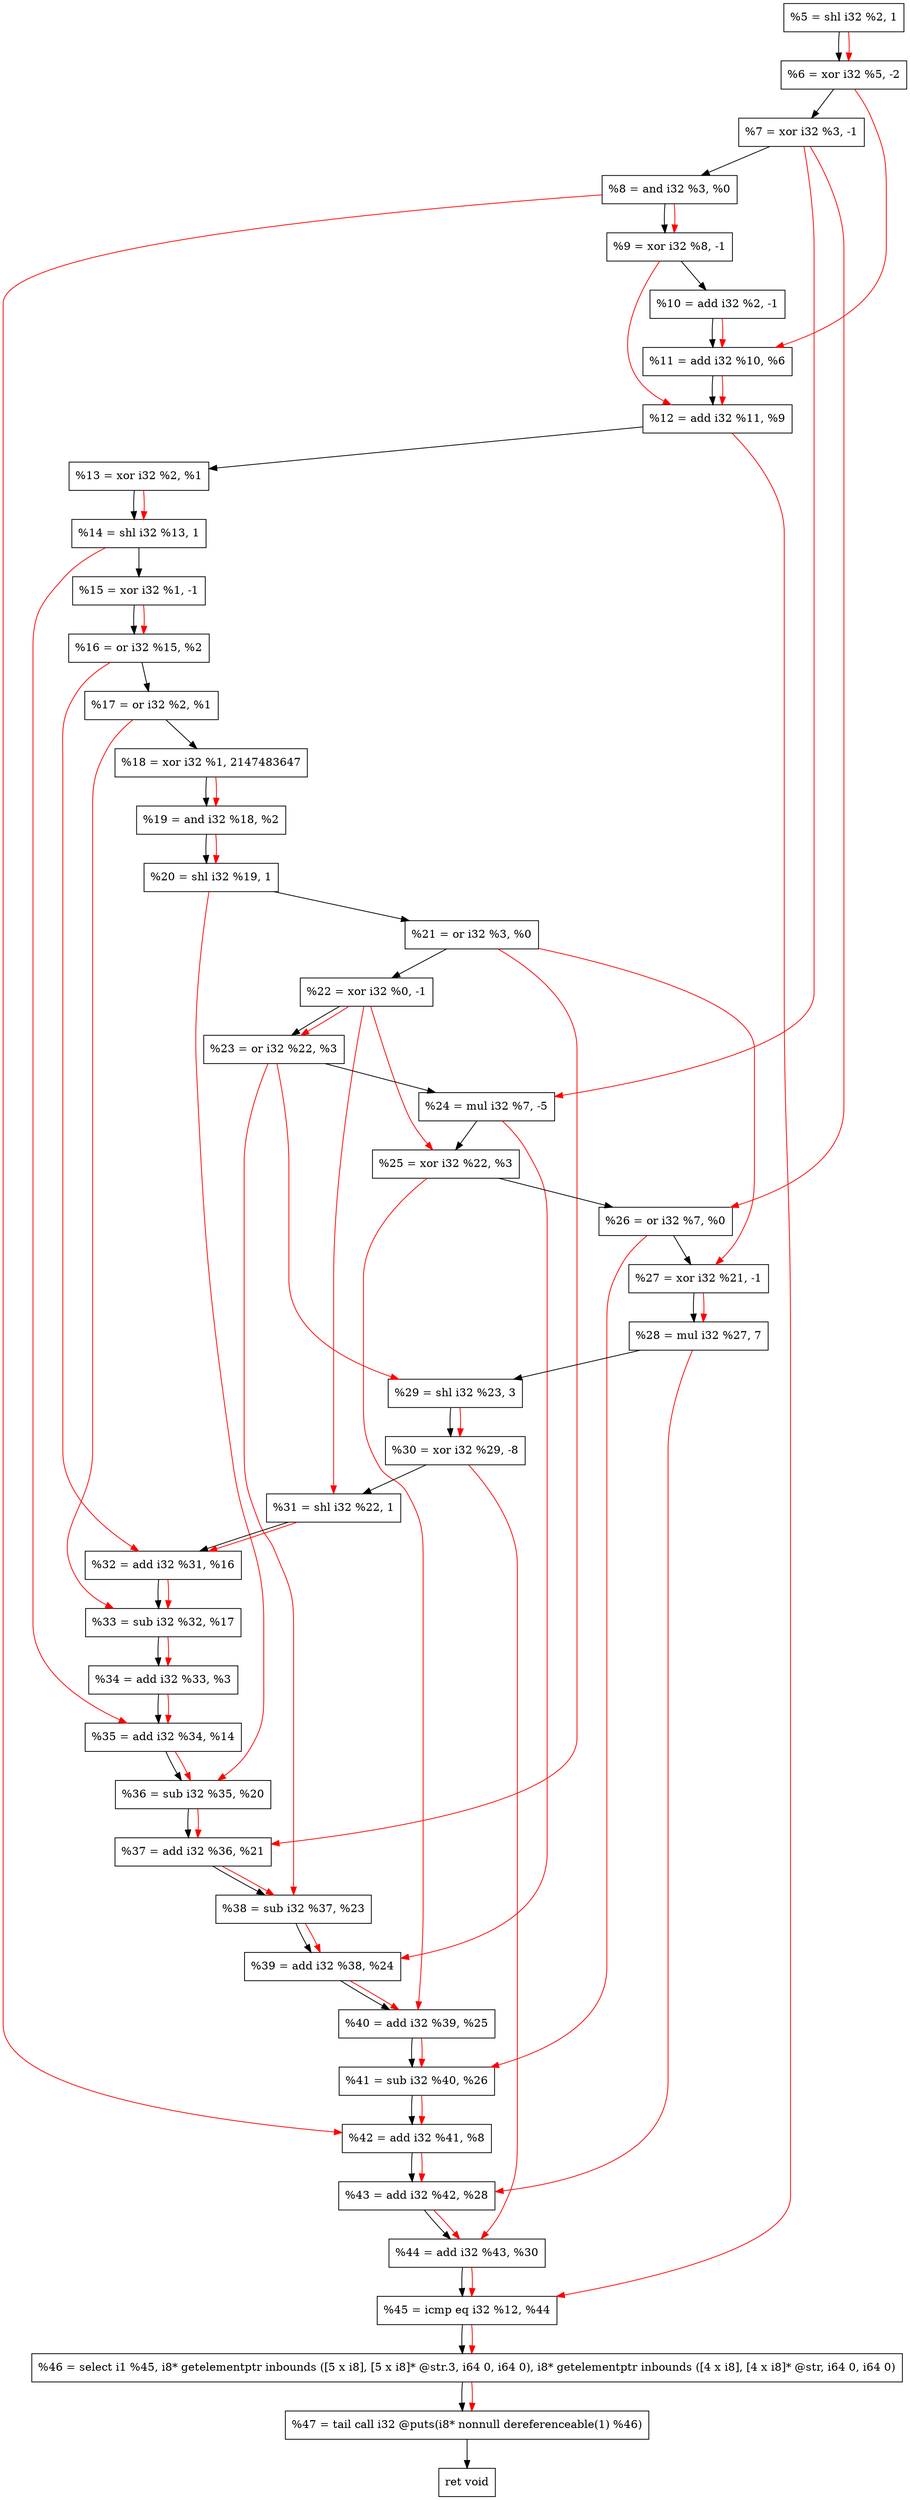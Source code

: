 digraph "DFG for'crackme' function" {
	Node0x1f3c140[shape=record, label="  %5 = shl i32 %2, 1"];
	Node0x1f3c1e0[shape=record, label="  %6 = xor i32 %5, -2"];
	Node0x1f3c280[shape=record, label="  %7 = xor i32 %3, -1"];
	Node0x1f3c2f0[shape=record, label="  %8 = and i32 %3, %0"];
	Node0x1f3c360[shape=record, label="  %9 = xor i32 %8, -1"];
	Node0x1f3c3d0[shape=record, label="  %10 = add i32 %2, -1"];
	Node0x1f3c440[shape=record, label="  %11 = add i32 %10, %6"];
	Node0x1f3c4b0[shape=record, label="  %12 = add i32 %11, %9"];
	Node0x1f3c520[shape=record, label="  %13 = xor i32 %2, %1"];
	Node0x1f3c590[shape=record, label="  %14 = shl i32 %13, 1"];
	Node0x1f3c600[shape=record, label="  %15 = xor i32 %1, -1"];
	Node0x1f3c670[shape=record, label="  %16 = or i32 %15, %2"];
	Node0x1f3c6e0[shape=record, label="  %17 = or i32 %2, %1"];
	Node0x1f3c780[shape=record, label="  %18 = xor i32 %1, 2147483647"];
	Node0x1f3c7f0[shape=record, label="  %19 = and i32 %18, %2"];
	Node0x1f3c860[shape=record, label="  %20 = shl i32 %19, 1"];
	Node0x1f3c8d0[shape=record, label="  %21 = or i32 %3, %0"];
	Node0x1f3c940[shape=record, label="  %22 = xor i32 %0, -1"];
	Node0x1f3c9b0[shape=record, label="  %23 = or i32 %22, %3"];
	Node0x1f3ca50[shape=record, label="  %24 = mul i32 %7, -5"];
	Node0x1f3cac0[shape=record, label="  %25 = xor i32 %22, %3"];
	Node0x1f3cb30[shape=record, label="  %26 = or i32 %7, %0"];
	Node0x1f3cba0[shape=record, label="  %27 = xor i32 %21, -1"];
	Node0x1f3cc40[shape=record, label="  %28 = mul i32 %27, 7"];
	Node0x1f3cce0[shape=record, label="  %29 = shl i32 %23, 3"];
	Node0x1f3cd80[shape=record, label="  %30 = xor i32 %29, -8"];
	Node0x1f3cdf0[shape=record, label="  %31 = shl i32 %22, 1"];
	Node0x1f3ce60[shape=record, label="  %32 = add i32 %31, %16"];
	Node0x1f3d0e0[shape=record, label="  %33 = sub i32 %32, %17"];
	Node0x1f3d150[shape=record, label="  %34 = add i32 %33, %3"];
	Node0x1f3d1c0[shape=record, label="  %35 = add i32 %34, %14"];
	Node0x1f3d230[shape=record, label="  %36 = sub i32 %35, %20"];
	Node0x1f3d2a0[shape=record, label="  %37 = add i32 %36, %21"];
	Node0x1f3d310[shape=record, label="  %38 = sub i32 %37, %23"];
	Node0x1f3d380[shape=record, label="  %39 = add i32 %38, %24"];
	Node0x1f3d3f0[shape=record, label="  %40 = add i32 %39, %25"];
	Node0x1f3d460[shape=record, label="  %41 = sub i32 %40, %26"];
	Node0x1f3d4d0[shape=record, label="  %42 = add i32 %41, %8"];
	Node0x1f3d540[shape=record, label="  %43 = add i32 %42, %28"];
	Node0x1f3d5b0[shape=record, label="  %44 = add i32 %43, %30"];
	Node0x1f3d620[shape=record, label="  %45 = icmp eq i32 %12, %44"];
	Node0x1edc268[shape=record, label="  %46 = select i1 %45, i8* getelementptr inbounds ([5 x i8], [5 x i8]* @str.3, i64 0, i64 0), i8* getelementptr inbounds ([4 x i8], [4 x i8]* @str, i64 0, i64 0)"];
	Node0x1f3dac0[shape=record, label="  %47 = tail call i32 @puts(i8* nonnull dereferenceable(1) %46)"];
	Node0x1f3db10[shape=record, label="  ret void"];
	Node0x1f3c140 -> Node0x1f3c1e0;
	Node0x1f3c1e0 -> Node0x1f3c280;
	Node0x1f3c280 -> Node0x1f3c2f0;
	Node0x1f3c2f0 -> Node0x1f3c360;
	Node0x1f3c360 -> Node0x1f3c3d0;
	Node0x1f3c3d0 -> Node0x1f3c440;
	Node0x1f3c440 -> Node0x1f3c4b0;
	Node0x1f3c4b0 -> Node0x1f3c520;
	Node0x1f3c520 -> Node0x1f3c590;
	Node0x1f3c590 -> Node0x1f3c600;
	Node0x1f3c600 -> Node0x1f3c670;
	Node0x1f3c670 -> Node0x1f3c6e0;
	Node0x1f3c6e0 -> Node0x1f3c780;
	Node0x1f3c780 -> Node0x1f3c7f0;
	Node0x1f3c7f0 -> Node0x1f3c860;
	Node0x1f3c860 -> Node0x1f3c8d0;
	Node0x1f3c8d0 -> Node0x1f3c940;
	Node0x1f3c940 -> Node0x1f3c9b0;
	Node0x1f3c9b0 -> Node0x1f3ca50;
	Node0x1f3ca50 -> Node0x1f3cac0;
	Node0x1f3cac0 -> Node0x1f3cb30;
	Node0x1f3cb30 -> Node0x1f3cba0;
	Node0x1f3cba0 -> Node0x1f3cc40;
	Node0x1f3cc40 -> Node0x1f3cce0;
	Node0x1f3cce0 -> Node0x1f3cd80;
	Node0x1f3cd80 -> Node0x1f3cdf0;
	Node0x1f3cdf0 -> Node0x1f3ce60;
	Node0x1f3ce60 -> Node0x1f3d0e0;
	Node0x1f3d0e0 -> Node0x1f3d150;
	Node0x1f3d150 -> Node0x1f3d1c0;
	Node0x1f3d1c0 -> Node0x1f3d230;
	Node0x1f3d230 -> Node0x1f3d2a0;
	Node0x1f3d2a0 -> Node0x1f3d310;
	Node0x1f3d310 -> Node0x1f3d380;
	Node0x1f3d380 -> Node0x1f3d3f0;
	Node0x1f3d3f0 -> Node0x1f3d460;
	Node0x1f3d460 -> Node0x1f3d4d0;
	Node0x1f3d4d0 -> Node0x1f3d540;
	Node0x1f3d540 -> Node0x1f3d5b0;
	Node0x1f3d5b0 -> Node0x1f3d620;
	Node0x1f3d620 -> Node0x1edc268;
	Node0x1edc268 -> Node0x1f3dac0;
	Node0x1f3dac0 -> Node0x1f3db10;
edge [color=red]
	Node0x1f3c140 -> Node0x1f3c1e0;
	Node0x1f3c2f0 -> Node0x1f3c360;
	Node0x1f3c3d0 -> Node0x1f3c440;
	Node0x1f3c1e0 -> Node0x1f3c440;
	Node0x1f3c440 -> Node0x1f3c4b0;
	Node0x1f3c360 -> Node0x1f3c4b0;
	Node0x1f3c520 -> Node0x1f3c590;
	Node0x1f3c600 -> Node0x1f3c670;
	Node0x1f3c780 -> Node0x1f3c7f0;
	Node0x1f3c7f0 -> Node0x1f3c860;
	Node0x1f3c940 -> Node0x1f3c9b0;
	Node0x1f3c280 -> Node0x1f3ca50;
	Node0x1f3c940 -> Node0x1f3cac0;
	Node0x1f3c280 -> Node0x1f3cb30;
	Node0x1f3c8d0 -> Node0x1f3cba0;
	Node0x1f3cba0 -> Node0x1f3cc40;
	Node0x1f3c9b0 -> Node0x1f3cce0;
	Node0x1f3cce0 -> Node0x1f3cd80;
	Node0x1f3c940 -> Node0x1f3cdf0;
	Node0x1f3cdf0 -> Node0x1f3ce60;
	Node0x1f3c670 -> Node0x1f3ce60;
	Node0x1f3ce60 -> Node0x1f3d0e0;
	Node0x1f3c6e0 -> Node0x1f3d0e0;
	Node0x1f3d0e0 -> Node0x1f3d150;
	Node0x1f3d150 -> Node0x1f3d1c0;
	Node0x1f3c590 -> Node0x1f3d1c0;
	Node0x1f3d1c0 -> Node0x1f3d230;
	Node0x1f3c860 -> Node0x1f3d230;
	Node0x1f3d230 -> Node0x1f3d2a0;
	Node0x1f3c8d0 -> Node0x1f3d2a0;
	Node0x1f3d2a0 -> Node0x1f3d310;
	Node0x1f3c9b0 -> Node0x1f3d310;
	Node0x1f3d310 -> Node0x1f3d380;
	Node0x1f3ca50 -> Node0x1f3d380;
	Node0x1f3d380 -> Node0x1f3d3f0;
	Node0x1f3cac0 -> Node0x1f3d3f0;
	Node0x1f3d3f0 -> Node0x1f3d460;
	Node0x1f3cb30 -> Node0x1f3d460;
	Node0x1f3d460 -> Node0x1f3d4d0;
	Node0x1f3c2f0 -> Node0x1f3d4d0;
	Node0x1f3d4d0 -> Node0x1f3d540;
	Node0x1f3cc40 -> Node0x1f3d540;
	Node0x1f3d540 -> Node0x1f3d5b0;
	Node0x1f3cd80 -> Node0x1f3d5b0;
	Node0x1f3c4b0 -> Node0x1f3d620;
	Node0x1f3d5b0 -> Node0x1f3d620;
	Node0x1f3d620 -> Node0x1edc268;
	Node0x1edc268 -> Node0x1f3dac0;
}

